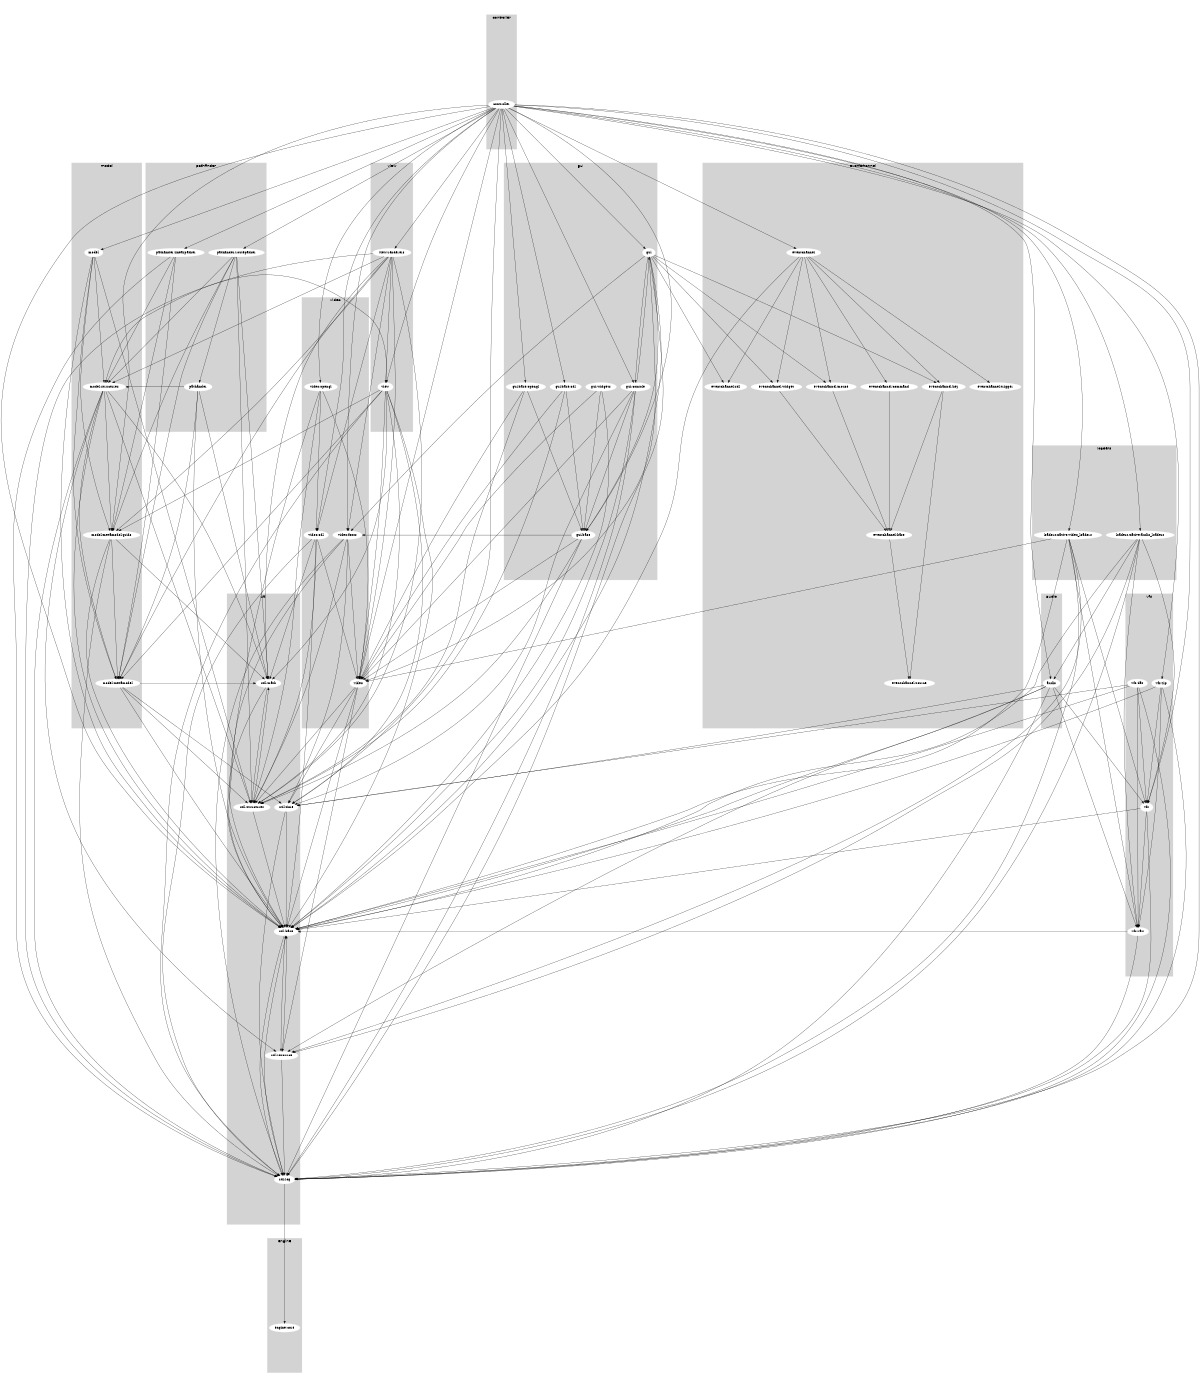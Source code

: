 digraph "source tree" {
    overlap=scale;
    size="8,10";
    ratio="fill";
    fontsize="16";
    fontname="Helvetica";
    clusterrank="local";
subgraph cluster_0 {
    style=filled;
    color=lightgrey;
    node [style=filled,color=white];
    "audio"
    label = "audio";
}
subgraph cluster_1 {
    style=filled;
    color=lightgrey;
    node [style=filled,color=white];
    "controller"
    label = "controller";
}
subgraph cluster_2 {
    style=filled;
    color=lightgrey;
    node [style=filled,color=white];
    "engine/core"
    label = "engine";
}
subgraph cluster_3 {
    style=filled;
    color=lightgrey;
    node [style=filled,color=white];
    "eventchannel"; "eventchannel/base"; "eventchannel/command"; "eventchannel/key"; "eventchannel/mouse"; "eventchannel/sdl"; "eventchannel/source"; "eventchannel/trigger"; "eventchannel/widget"
    label = "eventchannel";
}
subgraph cluster_4 {
    style=filled;
    color=lightgrey;
    node [style=filled,color=white];
    "gui"; "gui/base"; "gui/base/opengl"; "gui/base/sdl"; "gui/console"; "gui/widgets"
    label = "gui";
}
subgraph cluster_5 {
    style=filled;
    color=lightgrey;
    node [style=filled,color=white];
    "loaders/native/audio_loaders"; "loaders/native/video_loaders"
    label = "loaders";
}
subgraph cluster_6 {
    style=filled;
    color=lightgrey;
    node [style=filled,color=white];
    "model"; "model/metamodel"; "model/metamodel/grids"; "model/structures"
    label = "model";
}
subgraph cluster_7 {
    style=filled;
    color=lightgrey;
    node [style=filled,color=white];
    "pathfinder"; "pathfinder/linearpather"; "pathfinder/routepather"
    label = "pathfinder";
}
subgraph cluster_8 {
    style=filled;
    color=lightgrey;
    node [style=filled,color=white];
    "util/base"; "util/log"; "util/math"; "util/resource"; "util/structures"; "util/time"
    label = "util";
}
subgraph cluster_9 {
    style=filled;
    color=lightgrey;
    node [style=filled,color=white];
    "vfs"; "vfs/dat"; "vfs/raw"; "vfs/zip"
    label = "vfs";
}
subgraph cluster_10 {
    style=filled;
    color=lightgrey;
    node [style=filled,color=white];
    "video"; "video/fonts"; "video/opengl"; "video/sdl"
    label = "video";
}
subgraph cluster_11 {
    style=filled;
    color=lightgrey;
    node [style=filled,color=white];
    "view"; "view/renderers"
    label = "view";
}
    "audio" -> "util/base"
    "audio" -> "util/log"
    "audio" -> "util/resource"
    "audio" -> "util/time"
    "audio" -> "vfs"
    "audio" -> "vfs/raw"
    "controller" -> "audio"
    "controller" -> "eventchannel"
    "controller" -> "gui"
    "controller" -> "gui/base"
    "controller" -> "gui/base/opengl"
    "controller" -> "gui/base/sdl"
    "controller" -> "gui/console"
    "controller" -> "loaders/native/audio_loaders"
    "controller" -> "loaders/native/video_loaders"
    "controller" -> "model"
    "controller" -> "model/metamodel/grids"
    "controller" -> "pathfinder/linearpather"
    "controller" -> "pathfinder/routepather"
    "controller" -> "util/base"
    "controller" -> "util/log"
    "controller" -> "util/time"
    "controller" -> "vfs"
    "controller" -> "vfs/zip"
    "controller" -> "video"
    "controller" -> "video/fonts"
    "controller" -> "video/opengl"
    "controller" -> "video/sdl"
    "controller" -> "view"
    "controller" -> "view/renderers"
    "eventchannel" -> "eventchannel/command"
    "eventchannel" -> "eventchannel/key"
    "eventchannel" -> "eventchannel/mouse"
    "eventchannel" -> "eventchannel/sdl"
    "eventchannel" -> "eventchannel/trigger"
    "eventchannel" -> "eventchannel/widget"
    "eventchannel" -> "util/base"
    "eventchannel/base" -> "eventchannel/source"
    "eventchannel/command" -> "eventchannel/base"
    "eventchannel/key" -> "eventchannel/base"
    "eventchannel/key" -> "eventchannel/source"
    "eventchannel/mouse" -> "eventchannel/base"
    "eventchannel/widget" -> "eventchannel/base"
    "gui" -> "eventchannel/key"
    "gui" -> "eventchannel/mouse"
    "gui" -> "eventchannel/sdl"
    "gui" -> "eventchannel/widget"
    "gui" -> "gui/base"
    "gui" -> "gui/console"
    "gui" -> "util/base"
    "gui" -> "util/log"
    "gui" -> "video"
    "gui" -> "video/fonts"
    "gui/base" -> "util/log"
    "gui/base" -> "util/structures"
    "gui/base" -> "video"
    "gui/base" -> "video/fonts"
    "gui/base/opengl" -> "gui/base"
    "gui/base/opengl" -> "util/structures"
    "gui/base/opengl" -> "video"
    "gui/base/sdl" -> "gui/base"
    "gui/base/sdl" -> "util/structures"
    "gui/base/sdl" -> "video"
    "gui/console" -> "gui"
    "gui/console" -> "gui/base"
    "gui/console" -> "util/base"
    "gui/console" -> "util/log"
    "gui/console" -> "util/time"
    "gui/console" -> "video"
    "gui/widgets" -> "gui/base"
    "gui/widgets" -> "util/base"
    "gui/widgets" -> "video"
    "loaders/native/audio_loaders" -> "audio"
    "loaders/native/audio_loaders" -> "util/base"
    "loaders/native/audio_loaders" -> "util/log"
    "loaders/native/audio_loaders" -> "util/resource"
    "loaders/native/audio_loaders" -> "vfs"
    "loaders/native/audio_loaders" -> "vfs/raw"
    "loaders/native/video_loaders" -> "util/base"
    "loaders/native/video_loaders" -> "util/log"
    "loaders/native/video_loaders" -> "util/resource"
    "loaders/native/video_loaders" -> "vfs"
    "loaders/native/video_loaders" -> "vfs/raw"
    "loaders/native/video_loaders" -> "video"
    "model" -> "model/metamodel"
    "model" -> "model/metamodel/grids"
    "model" -> "model/structures"
    "model" -> "util/base"
    "model" -> "util/structures"
    "model/metamodel" -> "util/base"
    "model/metamodel" -> "util/math"
    "model/metamodel" -> "util/structures"
    "model/metamodel" -> "util/time"
    "model/metamodel/grids" -> "model/metamodel"
    "model/metamodel/grids" -> "util/base"
    "model/metamodel/grids" -> "util/log"
    "model/metamodel/grids" -> "util/math"
    "model/structures" -> "model/metamodel"
    "model/structures" -> "model/metamodel/grids"
    "model/structures" -> "util/base"
    "model/structures" -> "util/log"
    "model/structures" -> "util/math"
    "model/structures" -> "util/resource"
    "model/structures" -> "util/structures"
    "pathfinder" -> "model/metamodel"
    "pathfinder" -> "model/structures"
    "pathfinder" -> "util/base"
    "pathfinder" -> "util/math"
    "pathfinder/linearpather" -> "model/metamodel"
    "pathfinder/linearpather" -> "model/metamodel/grids"
    "pathfinder/linearpather" -> "model/structures"
    "pathfinder/linearpather" -> "util/log"
    "pathfinder/routepather" -> "model/metamodel"
    "pathfinder/routepather" -> "model/metamodel/grids"
    "pathfinder/routepather" -> "model/structures"
    "pathfinder/routepather" -> "pathfinder"
    "pathfinder/routepather" -> "util/math"
    "pathfinder/routepather" -> "util/structures"
    "util/base" -> "util/log"
    "util/base" -> "util/resource"
    "util/log" -> "engine/core"
    "util/log" -> "util/base"
    "util/math" -> "util/base"
    "util/math" -> "util/structures"
    "util/resource" -> "util/base"
    "util/resource" -> "util/log"
    "util/structures" -> "util/base"
    "util/structures" -> "util/math"
    "util/time" -> "util/base"
    "util/time" -> "util/log"
    "vfs" -> "util/base"
    "vfs" -> "util/log"
    "vfs" -> "vfs/raw"
    "vfs/dat" -> "util/base"
    "vfs/dat" -> "util/log"
    "vfs/dat" -> "util/time"
    "vfs/dat" -> "vfs"
    "vfs/dat" -> "vfs/raw"
    "vfs/raw" -> "util/base"
    "vfs/raw" -> "util/log"
    "vfs/zip" -> "util/base"
    "vfs/zip" -> "util/log"
    "vfs/zip" -> "vfs"
    "vfs/zip" -> "vfs/raw"
    "video" -> "util/base"
    "video" -> "util/resource"
    "video" -> "util/structures"
    "video" -> "util/time"
    "video/fonts" -> "util/base"
    "video/fonts" -> "util/log"
    "video/fonts" -> "util/structures"
    "video/fonts" -> "util/time"
    "video/fonts" -> "video"
    "video/opengl" -> "util/base"
    "video/opengl" -> "util/structures"
    "video/opengl" -> "video"
    "video/opengl" -> "video/sdl"
    "video/sdl" -> "util/base"
    "video/sdl" -> "util/log"
    "video/sdl" -> "util/math"
    "video/sdl" -> "util/structures"
    "video/sdl" -> "video"
    "view" -> "model/metamodel"
    "view" -> "model/metamodel/grids"
    "view" -> "model/structures"
    "view" -> "util/base"
    "view" -> "util/log"
    "view" -> "util/math"
    "view" -> "util/structures"
    "view" -> "util/time"
    "view" -> "video"
    "view/renderers" -> "model/metamodel"
    "view/renderers" -> "model/metamodel/grids"
    "view/renderers" -> "model/structures"
    "view/renderers" -> "util/log"
    "view/renderers" -> "util/math"
    "view/renderers" -> "util/structures"
    "view/renderers" -> "video"
    "view/renderers" -> "video/fonts"
    "view/renderers" -> "video/sdl"
    "view/renderers" -> "view"
}